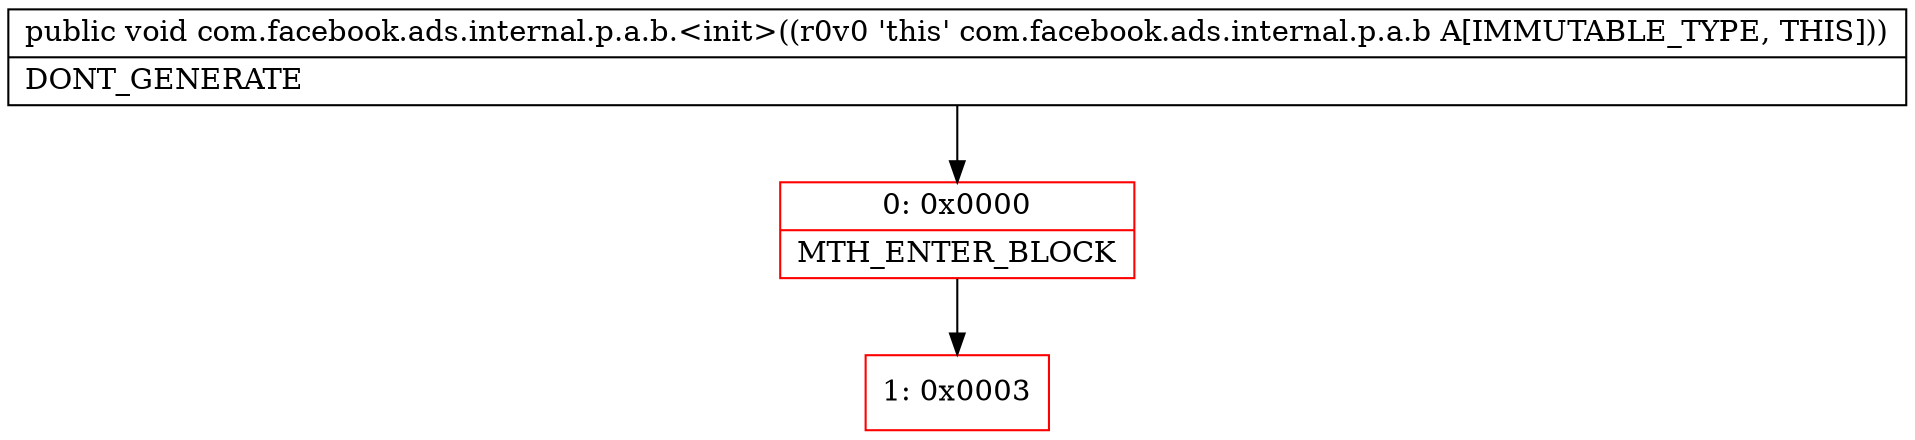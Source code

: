digraph "CFG forcom.facebook.ads.internal.p.a.b.\<init\>()V" {
subgraph cluster_Region_268755391 {
label = "R(0)";
node [shape=record,color=blue];
}
Node_0 [shape=record,color=red,label="{0\:\ 0x0000|MTH_ENTER_BLOCK\l}"];
Node_1 [shape=record,color=red,label="{1\:\ 0x0003}"];
MethodNode[shape=record,label="{public void com.facebook.ads.internal.p.a.b.\<init\>((r0v0 'this' com.facebook.ads.internal.p.a.b A[IMMUTABLE_TYPE, THIS]))  | DONT_GENERATE\l}"];
MethodNode -> Node_0;
Node_0 -> Node_1;
}

